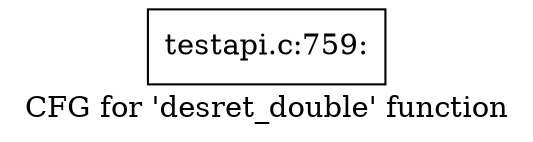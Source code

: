 digraph "CFG for 'desret_double' function" {
	label="CFG for 'desret_double' function";

	Node0x57ef0d0 [shape=record,label="{testapi.c:759:}"];
}
